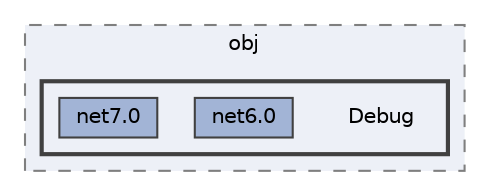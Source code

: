 digraph "D:/project/forCSharp/iShopMainVer2/iShopMainVer2/obj/Debug"
{
 // LATEX_PDF_SIZE
  bgcolor="transparent";
  edge [fontname=Helvetica,fontsize=10,labelfontname=Helvetica,labelfontsize=10];
  node [fontname=Helvetica,fontsize=10,shape=box,height=0.2,width=0.4];
  compound=true
  subgraph clusterdir_dee8546e52ca1975d7d221cbeceeffdc {
    graph [ bgcolor="#edf0f7", pencolor="grey50", label="obj", fontname=Helvetica,fontsize=10 style="filled,dashed", URL="dir_dee8546e52ca1975d7d221cbeceeffdc.html",tooltip=""]
  subgraph clusterdir_494f9f448638a32527705820e4c1e6aa {
    graph [ bgcolor="#edf0f7", pencolor="grey25", label="", fontname=Helvetica,fontsize=10 style="filled,bold", URL="dir_494f9f448638a32527705820e4c1e6aa.html",tooltip=""]
    dir_494f9f448638a32527705820e4c1e6aa [shape=plaintext, label="Debug"];
  dir_6493040c0c84eb7ed037e6accdace111 [label="net6.0", fillcolor="#a2b4d6", color="grey25", style="filled", URL="dir_6493040c0c84eb7ed037e6accdace111.html",tooltip=""];
  dir_e02e10ca34af4d84661933ca1a1bf9a8 [label="net7.0", fillcolor="#a2b4d6", color="grey25", style="filled", URL="dir_e02e10ca34af4d84661933ca1a1bf9a8.html",tooltip=""];
  }
  }
}
